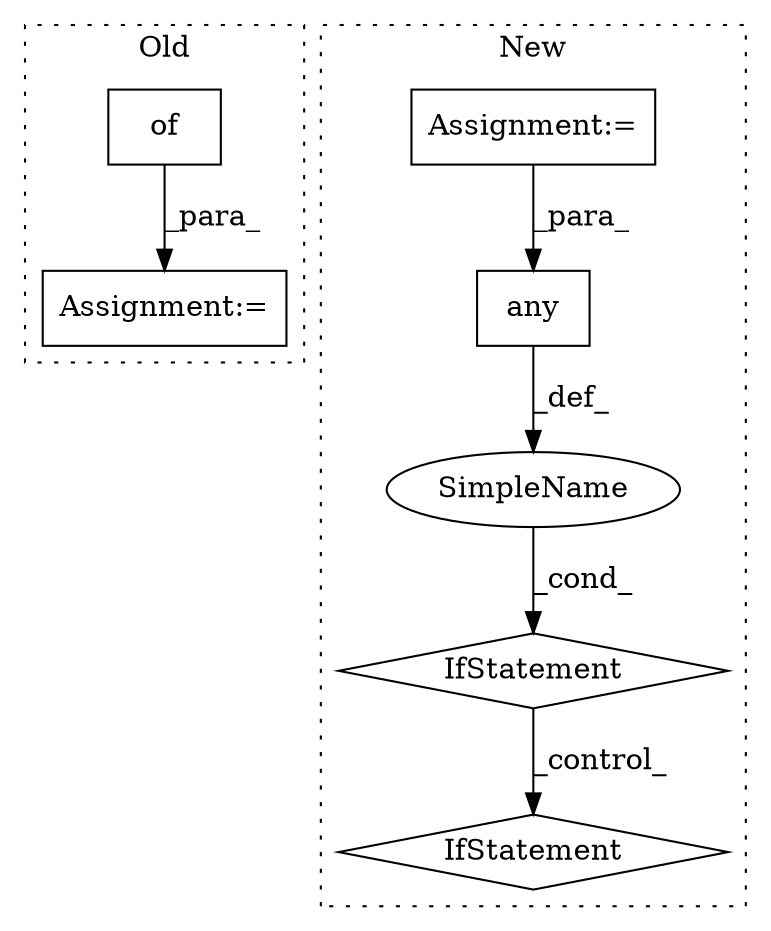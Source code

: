 digraph G {
subgraph cluster0 {
1 [label="of" a="32" s="7506" l="4" shape="box"];
3 [label="Assignment:=" a="7" s="7482" l="1" shape="box"];
label = "Old";
style="dotted";
}
subgraph cluster1 {
2 [label="any" a="32" s="5674,5836" l="19,-3" shape="box"];
4 [label="IfStatement" a="25" s="5669,5833" l="4,2" shape="diamond"];
5 [label="Assignment:=" a="7" s="5793" l="37" shape="box"];
6 [label="IfStatement" a="25" s="6124,6193" l="4,2" shape="diamond"];
7 [label="SimpleName" a="42" s="" l="" shape="ellipse"];
label = "New";
style="dotted";
}
1 -> 3 [label="_para_"];
2 -> 7 [label="_def_"];
4 -> 6 [label="_control_"];
5 -> 2 [label="_para_"];
7 -> 4 [label="_cond_"];
}